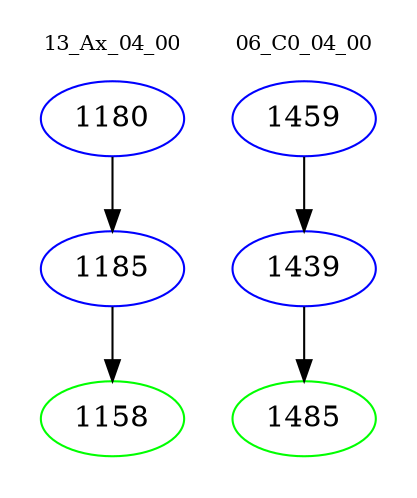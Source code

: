 digraph{
subgraph cluster_0 {
color = white
label = "13_Ax_04_00";
fontsize=10;
T0_1180 [label="1180", color="blue"]
T0_1180 -> T0_1185 [color="black"]
T0_1185 [label="1185", color="blue"]
T0_1185 -> T0_1158 [color="black"]
T0_1158 [label="1158", color="green"]
}
subgraph cluster_1 {
color = white
label = "06_C0_04_00";
fontsize=10;
T1_1459 [label="1459", color="blue"]
T1_1459 -> T1_1439 [color="black"]
T1_1439 [label="1439", color="blue"]
T1_1439 -> T1_1485 [color="black"]
T1_1485 [label="1485", color="green"]
}
}
